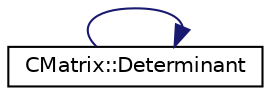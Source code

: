 digraph "main"
{
  edge [fontname="Helvetica",fontsize="10",labelfontname="Helvetica",labelfontsize="10"];
  node [fontname="Helvetica",fontsize="10",shape=record];
  rankdir="LR";
  Node3 [label="CMatrix::Determinant",height=0.2,width=0.4,color="black", fillcolor="white", style="filled",URL="$classCMatrix.html#a865ff8f610be372e666fbf24d5b73a3a"];
  Node3 -> Node3 [color="midnightblue",fontsize="10",style="solid",fontname="Helvetica"];
}
